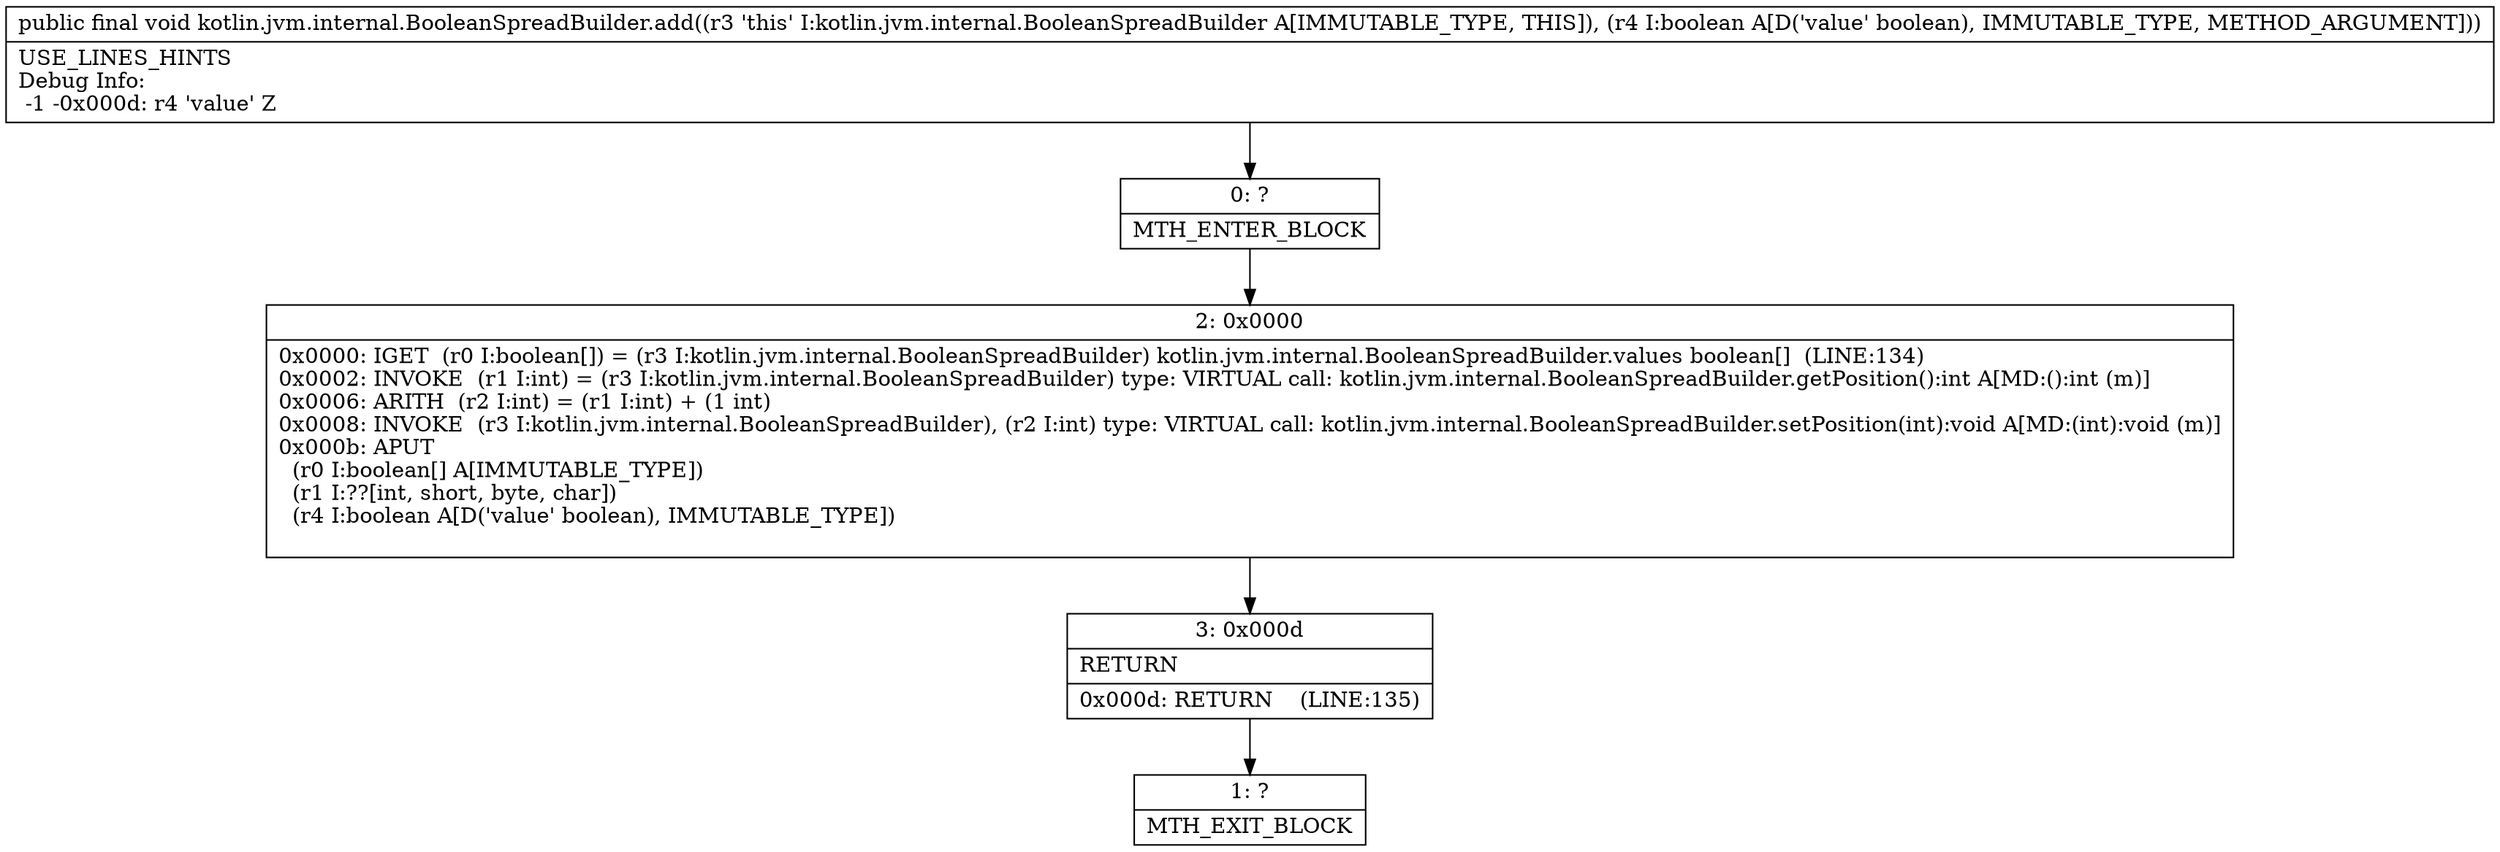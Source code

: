 digraph "CFG forkotlin.jvm.internal.BooleanSpreadBuilder.add(Z)V" {
Node_0 [shape=record,label="{0\:\ ?|MTH_ENTER_BLOCK\l}"];
Node_2 [shape=record,label="{2\:\ 0x0000|0x0000: IGET  (r0 I:boolean[]) = (r3 I:kotlin.jvm.internal.BooleanSpreadBuilder) kotlin.jvm.internal.BooleanSpreadBuilder.values boolean[]  (LINE:134)\l0x0002: INVOKE  (r1 I:int) = (r3 I:kotlin.jvm.internal.BooleanSpreadBuilder) type: VIRTUAL call: kotlin.jvm.internal.BooleanSpreadBuilder.getPosition():int A[MD:():int (m)]\l0x0006: ARITH  (r2 I:int) = (r1 I:int) + (1 int) \l0x0008: INVOKE  (r3 I:kotlin.jvm.internal.BooleanSpreadBuilder), (r2 I:int) type: VIRTUAL call: kotlin.jvm.internal.BooleanSpreadBuilder.setPosition(int):void A[MD:(int):void (m)]\l0x000b: APUT  \l  (r0 I:boolean[] A[IMMUTABLE_TYPE])\l  (r1 I:??[int, short, byte, char])\l  (r4 I:boolean A[D('value' boolean), IMMUTABLE_TYPE])\l \l}"];
Node_3 [shape=record,label="{3\:\ 0x000d|RETURN\l|0x000d: RETURN    (LINE:135)\l}"];
Node_1 [shape=record,label="{1\:\ ?|MTH_EXIT_BLOCK\l}"];
MethodNode[shape=record,label="{public final void kotlin.jvm.internal.BooleanSpreadBuilder.add((r3 'this' I:kotlin.jvm.internal.BooleanSpreadBuilder A[IMMUTABLE_TYPE, THIS]), (r4 I:boolean A[D('value' boolean), IMMUTABLE_TYPE, METHOD_ARGUMENT]))  | USE_LINES_HINTS\lDebug Info:\l  \-1 \-0x000d: r4 'value' Z\l}"];
MethodNode -> Node_0;Node_0 -> Node_2;
Node_2 -> Node_3;
Node_3 -> Node_1;
}


